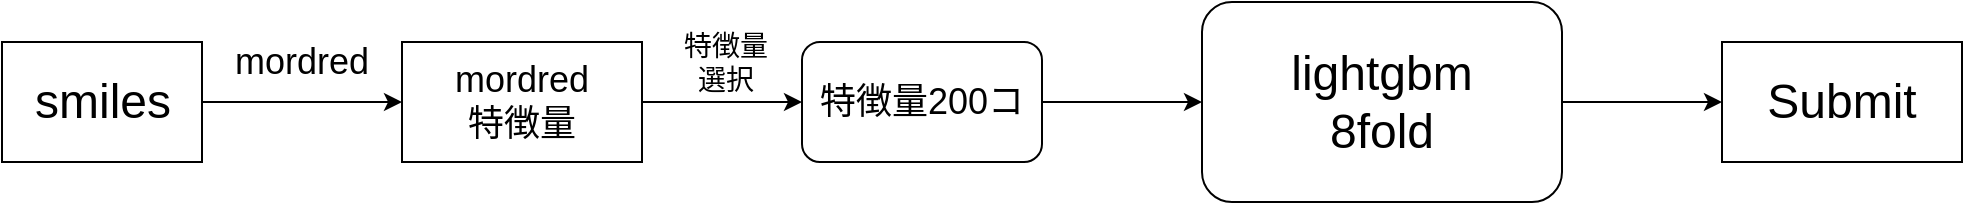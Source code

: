 <mxfile version="13.10.0" type="embed">
    <diagram id="EgqdvbYTjqLi-sWI0zjd" name="ページ1">
        <mxGraphModel dx="1918" dy="1019" grid="1" gridSize="10" guides="1" tooltips="1" connect="1" arrows="1" fold="1" page="1" pageScale="1" pageWidth="827" pageHeight="1169" math="0" shadow="0">
            <root>
                <mxCell id="0"/>
                <mxCell id="1" parent="0"/>
                <mxCell id="9" style="edgeStyle=orthogonalEdgeStyle;rounded=0;orthogonalLoop=1;jettySize=auto;html=1;exitX=1;exitY=0.5;exitDx=0;exitDy=0;" parent="1" source="2" target="10" edge="1">
                    <mxGeometry relative="1" as="geometry">
                        <mxPoint x="-140" y="320" as="targetPoint"/>
                    </mxGeometry>
                </mxCell>
                <mxCell id="2" value="" style="rounded=0;whiteSpace=wrap;html=1;" parent="1" vertex="1">
                    <mxGeometry x="-340" y="290" width="100" height="60" as="geometry"/>
                </mxCell>
                <mxCell id="3" value="&lt;font style=&quot;font-size: 24px&quot;&gt;smiles&lt;/font&gt;" style="text;html=1;align=center;verticalAlign=middle;resizable=0;points=[];autosize=1;" parent="1" vertex="1">
                    <mxGeometry x="-330" y="310" width="80" height="20" as="geometry"/>
                </mxCell>
                <mxCell id="15" style="edgeStyle=orthogonalEdgeStyle;rounded=0;orthogonalLoop=1;jettySize=auto;html=1;exitX=1;exitY=0.5;exitDx=0;exitDy=0;" parent="1" source="10" edge="1">
                    <mxGeometry relative="1" as="geometry">
                        <mxPoint x="60" y="320" as="targetPoint"/>
                    </mxGeometry>
                </mxCell>
                <mxCell id="10" value="" style="rounded=0;whiteSpace=wrap;html=1;" parent="1" vertex="1">
                    <mxGeometry x="-140" y="290" width="120" height="60" as="geometry"/>
                </mxCell>
                <mxCell id="11" value="&lt;font style=&quot;font-size: 18px&quot;&gt;mordred&lt;/font&gt;" style="text;html=1;strokeColor=none;fillColor=none;align=center;verticalAlign=middle;whiteSpace=wrap;rounded=0;" parent="1" vertex="1">
                    <mxGeometry x="-210" y="290" width="40" height="20" as="geometry"/>
                </mxCell>
                <mxCell id="14" value="&lt;font style=&quot;font-size: 18px&quot;&gt;mordred特徴量&lt;br&gt;&lt;/font&gt;" style="text;html=1;strokeColor=none;fillColor=none;align=center;verticalAlign=middle;whiteSpace=wrap;rounded=0;" parent="1" vertex="1">
                    <mxGeometry x="-100" y="310" width="40" height="20" as="geometry"/>
                </mxCell>
                <mxCell id="19" value="&lt;font style=&quot;font-size: 14px&quot;&gt;特徴量選択&lt;/font&gt;" style="text;html=1;strokeColor=none;fillColor=none;align=center;verticalAlign=middle;whiteSpace=wrap;rounded=0;" parent="1" vertex="1">
                    <mxGeometry x="-6" y="290" width="56" height="20" as="geometry"/>
                </mxCell>
                <mxCell id="21" value="" style="rounded=1;whiteSpace=wrap;html=1;" parent="1" vertex="1">
                    <mxGeometry x="60" y="290" width="120" height="60" as="geometry"/>
                </mxCell>
                <mxCell id="23" style="edgeStyle=orthogonalEdgeStyle;rounded=0;orthogonalLoop=1;jettySize=auto;html=1;exitX=1;exitY=0.5;exitDx=0;exitDy=0;" parent="1" source="22" target="24" edge="1">
                    <mxGeometry relative="1" as="geometry">
                        <mxPoint x="260" y="320" as="targetPoint"/>
                    </mxGeometry>
                </mxCell>
                <mxCell id="22" value="&lt;font style=&quot;font-size: 18px&quot;&gt;特徴量200コ&lt;/font&gt;" style="text;html=1;strokeColor=none;fillColor=none;align=center;verticalAlign=middle;whiteSpace=wrap;rounded=0;" parent="1" vertex="1">
                    <mxGeometry x="60" y="295" width="120" height="50" as="geometry"/>
                </mxCell>
                <mxCell id="26" style="edgeStyle=orthogonalEdgeStyle;rounded=0;orthogonalLoop=1;jettySize=auto;html=1;exitX=1;exitY=0.5;exitDx=0;exitDy=0;" edge="1" parent="1" source="24" target="27">
                    <mxGeometry relative="1" as="geometry">
                        <mxPoint x="520" y="320" as="targetPoint"/>
                    </mxGeometry>
                </mxCell>
                <mxCell id="24" value="" style="rounded=1;whiteSpace=wrap;html=1;" parent="1" vertex="1">
                    <mxGeometry x="260" y="270" width="180" height="100" as="geometry"/>
                </mxCell>
                <mxCell id="25" value="&lt;font style=&quot;font-size: 24px&quot;&gt;lightgbm&lt;br&gt;8fold&lt;/font&gt;" style="text;html=1;strokeColor=none;fillColor=none;align=center;verticalAlign=middle;whiteSpace=wrap;rounded=0;" parent="1" vertex="1">
                    <mxGeometry x="330" y="310" width="40" height="20" as="geometry"/>
                </mxCell>
                <mxCell id="27" value="" style="rounded=0;whiteSpace=wrap;html=1;" vertex="1" parent="1">
                    <mxGeometry x="520" y="290" width="120" height="60" as="geometry"/>
                </mxCell>
                <mxCell id="28" value="&lt;font style=&quot;font-size: 24px&quot;&gt;Submit&lt;/font&gt;" style="text;html=1;strokeColor=none;fillColor=none;align=center;verticalAlign=middle;whiteSpace=wrap;rounded=0;" vertex="1" parent="1">
                    <mxGeometry x="560" y="310" width="40" height="20" as="geometry"/>
                </mxCell>
            </root>
        </mxGraphModel>
    </diagram>
</mxfile>